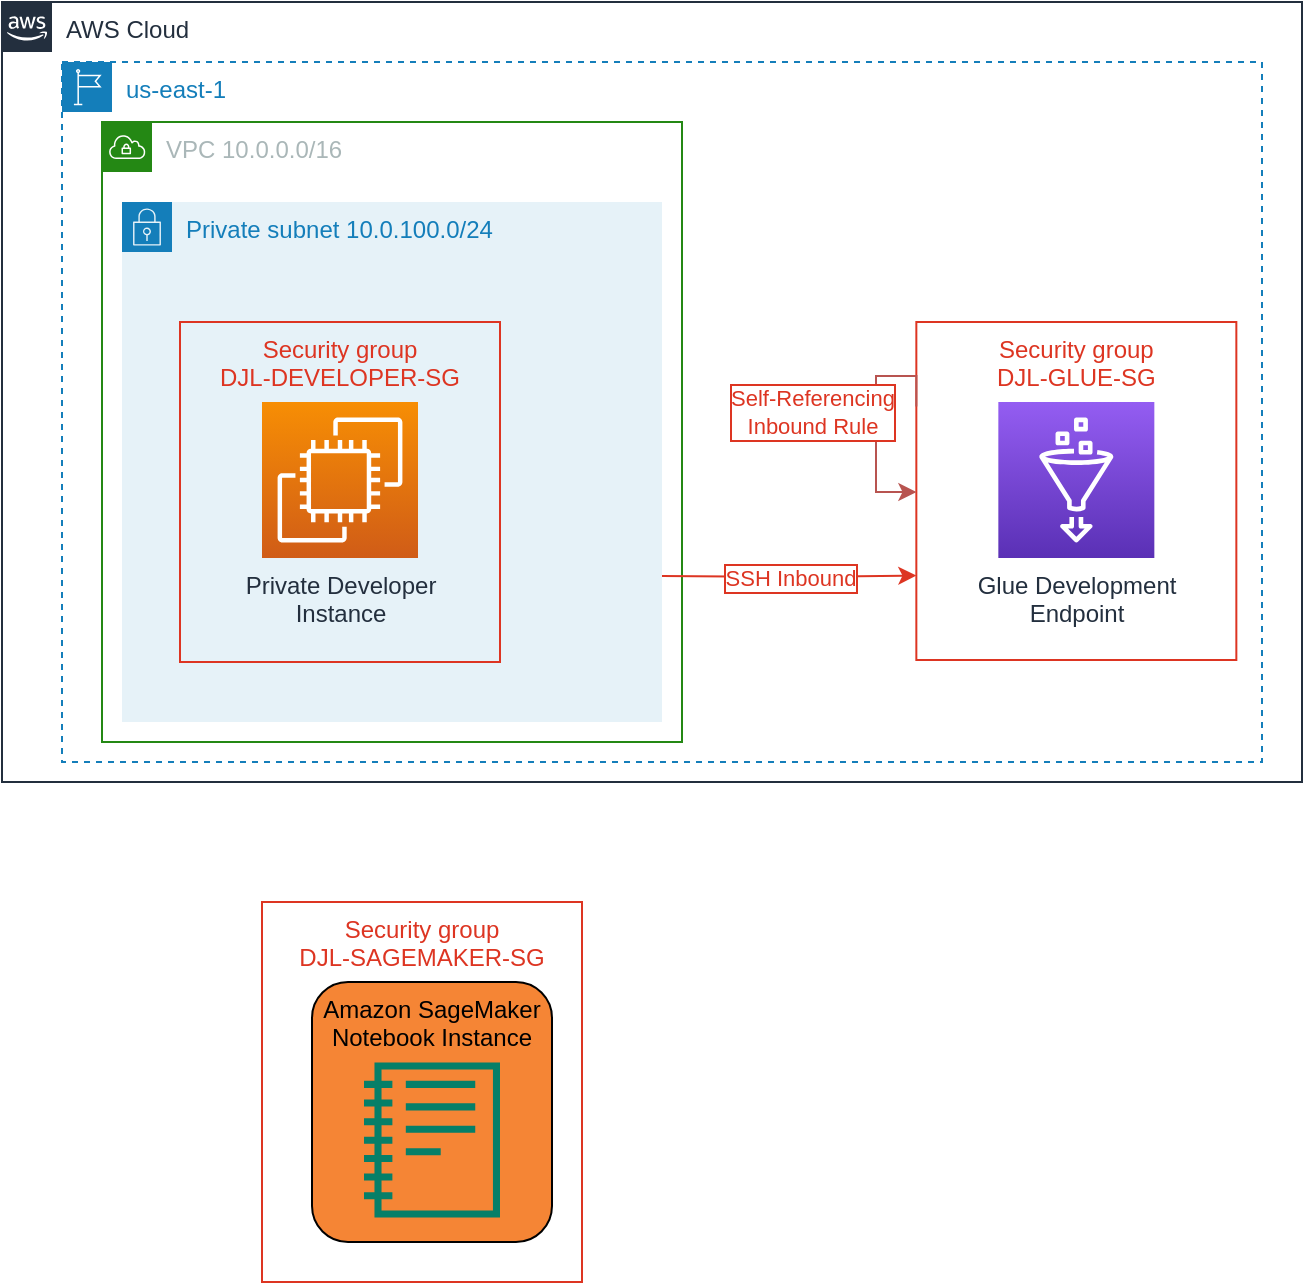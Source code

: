 <mxfile version="15.8.4" type="device"><diagram id="h47yPpRTtNZC_RZeNVJD" name="Page-1"><mxGraphModel dx="2046" dy="672" grid="1" gridSize="10" guides="1" tooltips="1" connect="1" arrows="1" fold="1" page="1" pageScale="1" pageWidth="1100" pageHeight="850" math="0" shadow="0"><root><mxCell id="0"/><mxCell id="1" parent="0"/><mxCell id="s-DZ4ca4icSr3QQplIVh-4" value="Security group&#10;DJL-SAGEMAKER-SG" style="fillColor=none;strokeColor=#DD3522;verticalAlign=top;fontStyle=0;fontColor=#DD3522;" vertex="1" parent="1"><mxGeometry x="120" y="480" width="160" height="190" as="geometry"/></mxCell><mxCell id="2gOQo61bzQ_7KXylBWi--3" value="Private subnet 10.0.100.0/24" style="points=[[0,0],[0.25,0],[0.5,0],[0.75,0],[1,0],[1,0.25],[1,0.5],[1,0.75],[1,1],[0.75,1],[0.5,1],[0.25,1],[0,1],[0,0.75],[0,0.5],[0,0.25]];outlineConnect=0;gradientColor=none;html=1;whiteSpace=wrap;fontSize=12;fontStyle=0;shape=mxgraph.aws4.group;grIcon=mxgraph.aws4.group_security_group;grStroke=0;strokeColor=#147EBA;fillColor=#E6F2F8;verticalAlign=top;align=left;spacingLeft=30;fontColor=#147EBA;dashed=0;" parent="1" vertex="1"><mxGeometry x="50" y="130" width="270" height="260" as="geometry"/></mxCell><mxCell id="2gOQo61bzQ_7KXylBWi--8" value="Security group&#10;DJL-DEVELOPER-SG" style="fillColor=none;strokeColor=#DD3522;verticalAlign=top;fontStyle=0;fontColor=#DD3522;" parent="1" vertex="1"><mxGeometry x="79" y="190" width="160" height="170" as="geometry"/></mxCell><mxCell id="2gOQo61bzQ_7KXylBWi--1" value="AWS Cloud" style="points=[[0,0],[0.25,0],[0.5,0],[0.75,0],[1,0],[1,0.25],[1,0.5],[1,0.75],[1,1],[0.75,1],[0.5,1],[0.25,1],[0,1],[0,0.75],[0,0.5],[0,0.25]];outlineConnect=0;gradientColor=none;html=1;whiteSpace=wrap;fontSize=12;fontStyle=0;shape=mxgraph.aws4.group;grIcon=mxgraph.aws4.group_aws_cloud_alt;strokeColor=#232F3E;fillColor=none;verticalAlign=top;align=left;spacingLeft=30;fontColor=#232F3E;dashed=0;" parent="1" vertex="1"><mxGeometry x="-10" y="30" width="650" height="390" as="geometry"/></mxCell><mxCell id="2gOQo61bzQ_7KXylBWi--5" value="us-east-1" style="points=[[0,0],[0.25,0],[0.5,0],[0.75,0],[1,0],[1,0.25],[1,0.5],[1,0.75],[1,1],[0.75,1],[0.5,1],[0.25,1],[0,1],[0,0.75],[0,0.5],[0,0.25]];outlineConnect=0;gradientColor=none;html=1;whiteSpace=wrap;fontSize=12;fontStyle=0;shape=mxgraph.aws4.group;grIcon=mxgraph.aws4.group_region;strokeColor=#147EBA;fillColor=none;verticalAlign=top;align=left;spacingLeft=30;fontColor=#147EBA;dashed=1;" parent="1" vertex="1"><mxGeometry x="20" y="60" width="600" height="350" as="geometry"/></mxCell><mxCell id="2gOQo61bzQ_7KXylBWi--2" value="VPC 10.0.0.0/16" style="points=[[0,0],[0.25,0],[0.5,0],[0.75,0],[1,0],[1,0.25],[1,0.5],[1,0.75],[1,1],[0.75,1],[0.5,1],[0.25,1],[0,1],[0,0.75],[0,0.5],[0,0.25]];outlineConnect=0;gradientColor=none;html=1;whiteSpace=wrap;fontSize=12;fontStyle=0;shape=mxgraph.aws4.group;grIcon=mxgraph.aws4.group_vpc;strokeColor=#248814;fillColor=none;verticalAlign=top;align=left;spacingLeft=30;fontColor=#AAB7B8;dashed=0;" parent="1" vertex="1"><mxGeometry x="40" y="90" width="290" height="310" as="geometry"/></mxCell><mxCell id="2gOQo61bzQ_7KXylBWi--4" value="Private Developer &lt;br&gt;Instance" style="sketch=0;points=[[0,0,0],[0.25,0,0],[0.5,0,0],[0.75,0,0],[1,0,0],[0,1,0],[0.25,1,0],[0.5,1,0],[0.75,1,0],[1,1,0],[0,0.25,0],[0,0.5,0],[0,0.75,0],[1,0.25,0],[1,0.5,0],[1,0.75,0]];outlineConnect=0;fontColor=#232F3E;gradientColor=#F78E04;gradientDirection=north;fillColor=#D05C17;strokeColor=#ffffff;dashed=0;verticalLabelPosition=bottom;verticalAlign=top;align=center;html=1;fontSize=12;fontStyle=0;aspect=fixed;shape=mxgraph.aws4.resourceIcon;resIcon=mxgraph.aws4.ec2;" parent="1" vertex="1"><mxGeometry x="120" y="230" width="78" height="78" as="geometry"/></mxCell><mxCell id="2gOQo61bzQ_7KXylBWi--6" value="Security group&#10;DJL-GLUE-SG" style="fillColor=none;strokeColor=#DD3522;verticalAlign=top;fontStyle=0;fontColor=#DD3522;" parent="1" vertex="1"><mxGeometry x="447.17" y="190" width="160" height="169" as="geometry"/></mxCell><mxCell id="2gOQo61bzQ_7KXylBWi--7" value="Glue Development&lt;br&gt;Endpoint" style="sketch=0;points=[[0,0,0],[0.25,0,0],[0.5,0,0],[0.75,0,0],[1,0,0],[0,1,0],[0.25,1,0],[0.5,1,0],[0.75,1,0],[1,1,0],[0,0.25,0],[0,0.5,0],[0,0.75,0],[1,0.25,0],[1,0.5,0],[1,0.75,0]];outlineConnect=0;fontColor=#232F3E;gradientColor=#945DF2;gradientDirection=north;fillColor=#5A30B5;strokeColor=#ffffff;dashed=0;verticalLabelPosition=bottom;verticalAlign=top;align=center;html=1;fontSize=12;fontStyle=0;aspect=fixed;shape=mxgraph.aws4.resourceIcon;resIcon=mxgraph.aws4.glue;" parent="1" vertex="1"><mxGeometry x="488.17" y="230" width="78" height="78" as="geometry"/></mxCell><mxCell id="2gOQo61bzQ_7KXylBWi--12" value="SSH Inbound" style="edgeStyle=orthogonalEdgeStyle;rounded=0;orthogonalLoop=1;jettySize=auto;html=1;entryX=0;entryY=0.75;entryDx=0;entryDy=0;fontColor=#DD3522;labelBorderColor=#DD3522;strokeColor=#DD3522;" parent="1" target="2gOQo61bzQ_7KXylBWi--6" edge="1"><mxGeometry relative="1" as="geometry"><mxPoint x="320" y="317" as="sourcePoint"/></mxGeometry></mxCell><mxCell id="2gOQo61bzQ_7KXylBWi--10" style="edgeStyle=orthogonalEdgeStyle;rounded=0;orthogonalLoop=1;jettySize=auto;html=1;exitX=0;exitY=0.25;exitDx=0;exitDy=0;fillColor=#f8cecc;strokeColor=#b85450;entryX=0;entryY=0.5;entryDx=0;entryDy=0;" parent="1" source="2gOQo61bzQ_7KXylBWi--6" target="2gOQo61bzQ_7KXylBWi--6" edge="1"><mxGeometry relative="1" as="geometry"><mxPoint x="447.17" y="259" as="targetPoint"/><Array as="points"><mxPoint x="447" y="217"/><mxPoint x="427" y="217"/><mxPoint x="427" y="275"/><mxPoint x="447" y="275"/></Array></mxGeometry></mxCell><mxCell id="2gOQo61bzQ_7KXylBWi--11" value="Self-Referencing &lt;br&gt;Inbound Rule" style="edgeLabel;html=1;align=center;verticalAlign=middle;resizable=0;points=[];labelBorderColor=#DD3522;fontColor=#DD3522;" parent="2gOQo61bzQ_7KXylBWi--10" vertex="1" connectable="0"><mxGeometry x="-0.508" relative="1" as="geometry"><mxPoint x="-40" y="18" as="offset"/></mxGeometry></mxCell><mxCell id="s-DZ4ca4icSr3QQplIVh-3" value="" style="group" vertex="1" connectable="0" parent="1"><mxGeometry x="145" y="520" width="120" height="130" as="geometry"/></mxCell><mxCell id="s-DZ4ca4icSr3QQplIVh-2" value="Amazon SageMaker Notebook Instance" style="rounded=1;whiteSpace=wrap;html=1;fillColor=#F58535;labelPosition=center;verticalLabelPosition=middle;align=center;verticalAlign=top;" vertex="1" parent="s-DZ4ca4icSr3QQplIVh-3"><mxGeometry width="120" height="130" as="geometry"/></mxCell><mxCell id="s-DZ4ca4icSr3QQplIVh-1" value="" style="sketch=0;outlineConnect=0;fontColor=#232F3E;gradientColor=none;fillColor=#067F68;strokeColor=none;dashed=0;verticalLabelPosition=bottom;verticalAlign=top;align=center;html=1;fontSize=12;fontStyle=0;aspect=fixed;pointerEvents=1;shape=mxgraph.aws4.sagemaker_notebook;" vertex="1" parent="s-DZ4ca4icSr3QQplIVh-3"><mxGeometry x="26" y="40" width="68" height="78" as="geometry"/></mxCell></root></mxGraphModel></diagram></mxfile>